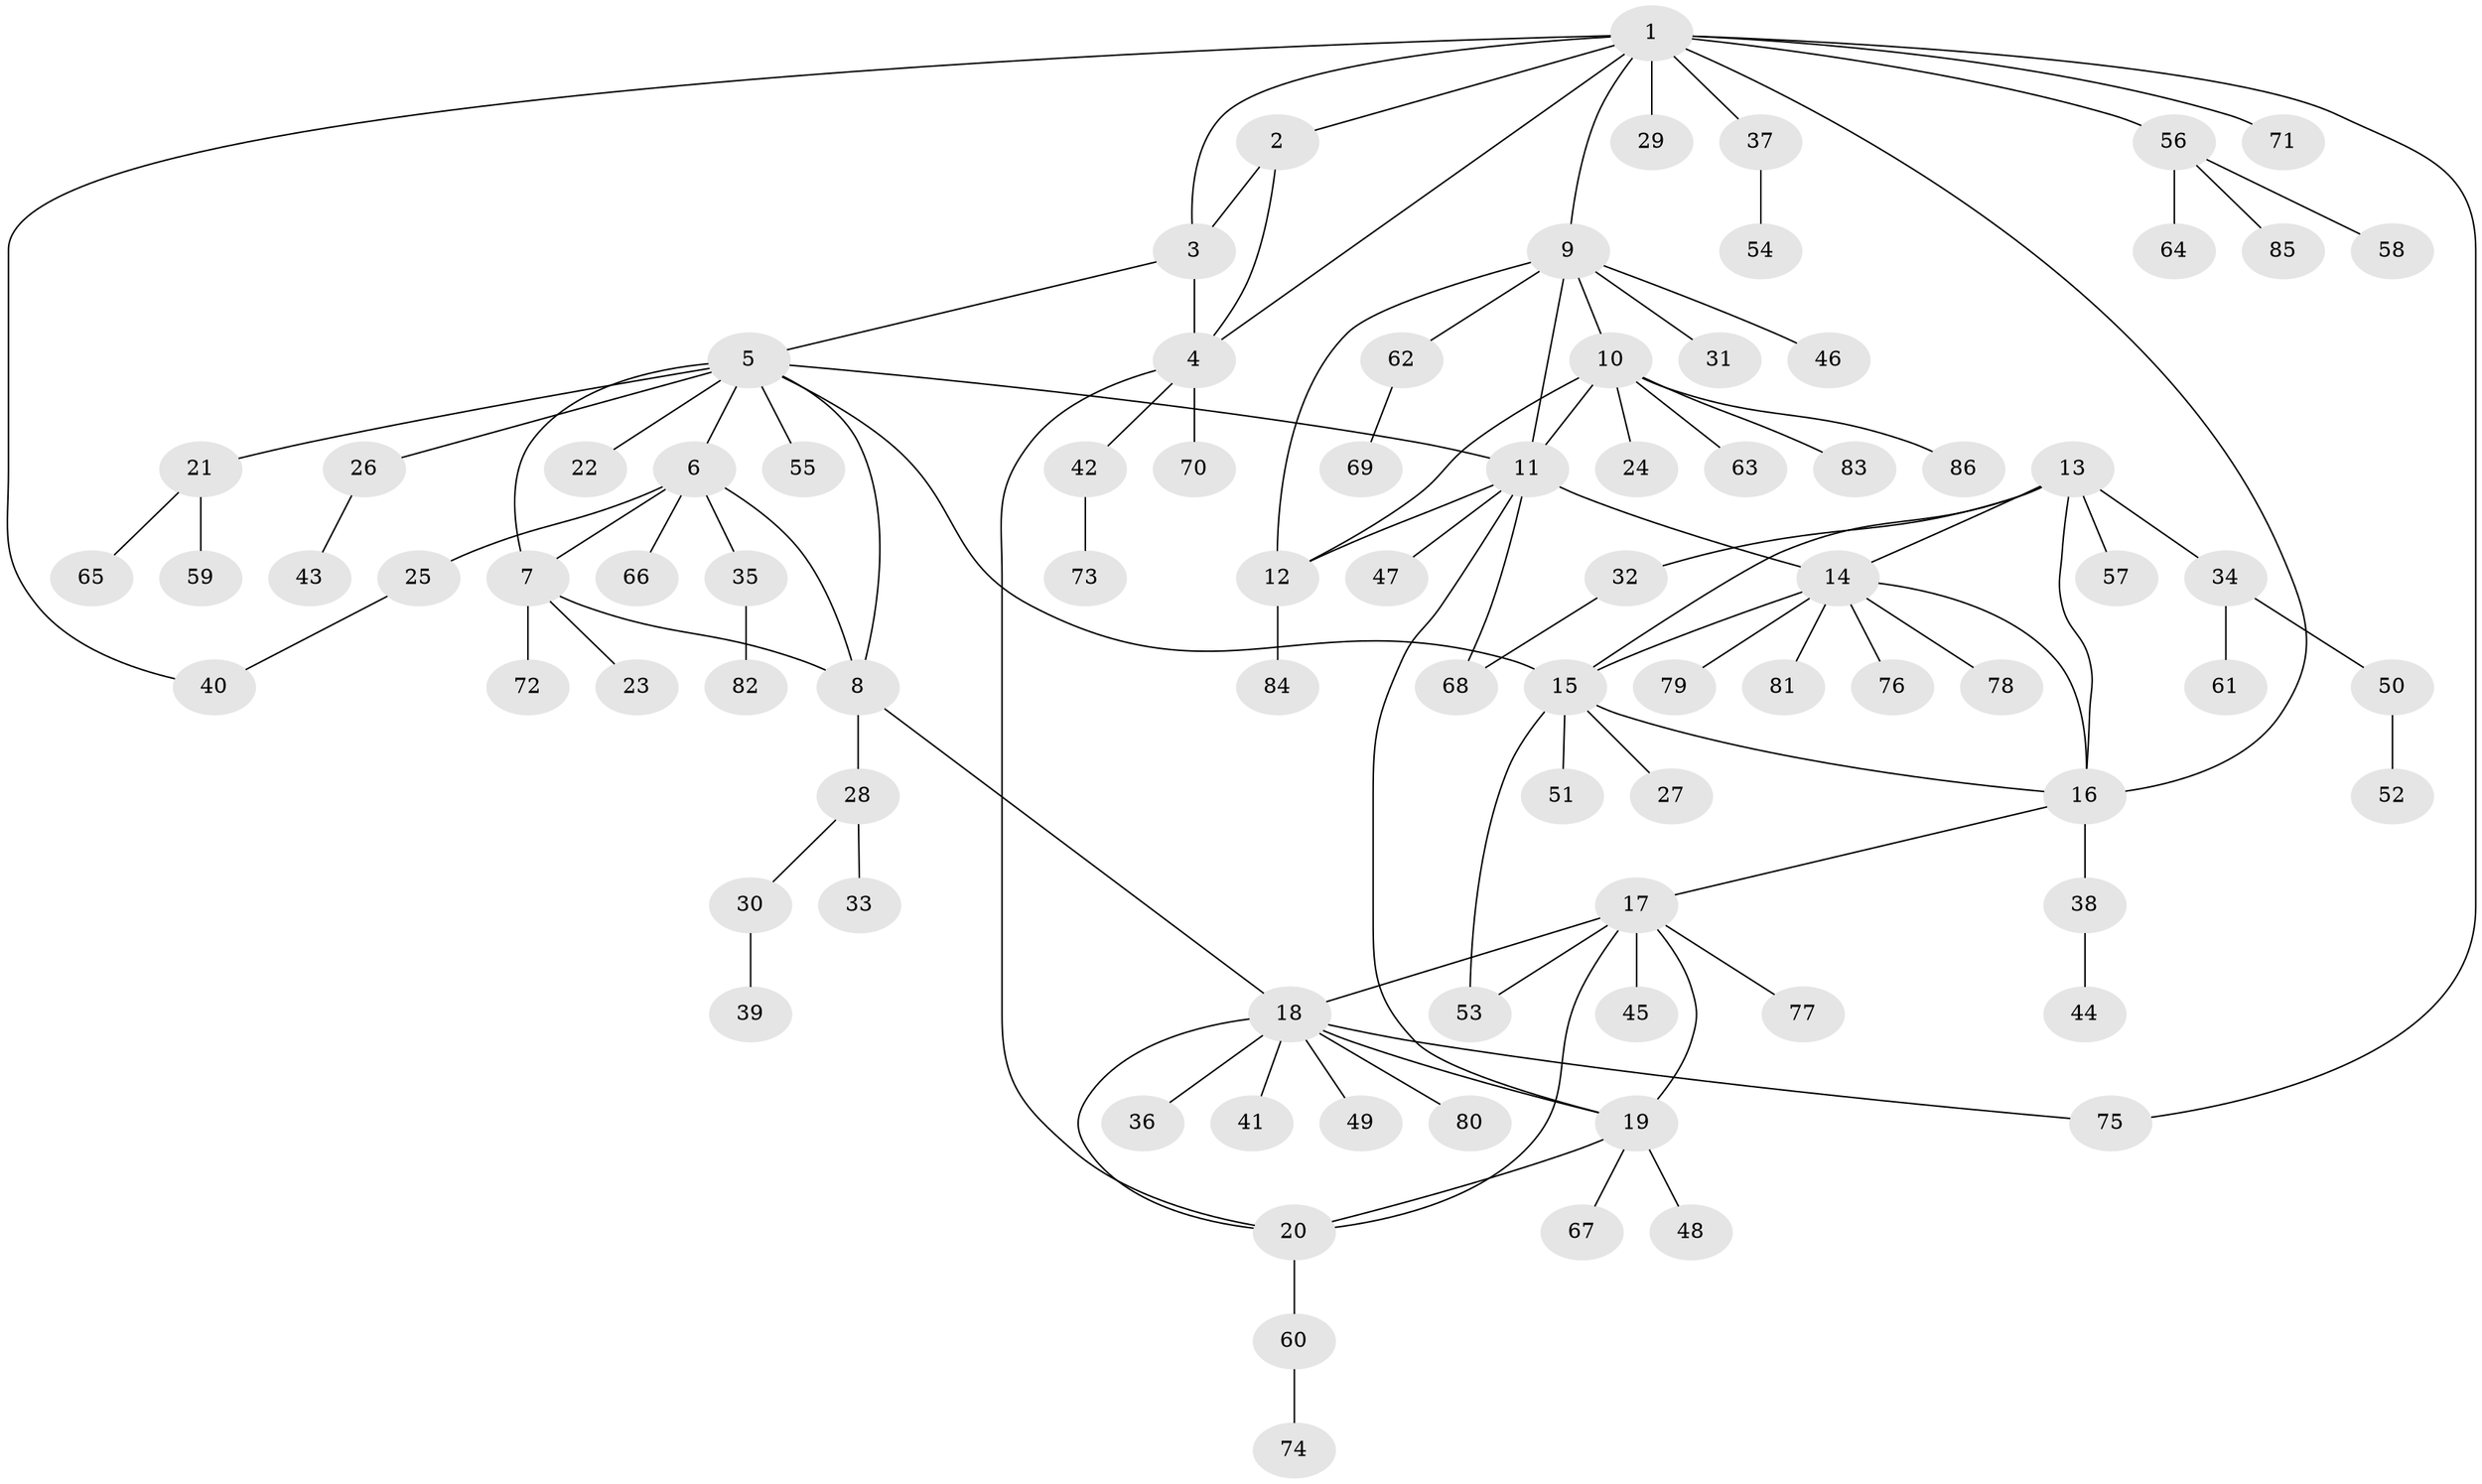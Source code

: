 // Generated by graph-tools (version 1.1) at 2025/54/03/09/25 04:54:21]
// undirected, 86 vertices, 110 edges
graph export_dot {
graph [start="1"]
  node [color=gray90,style=filled];
  1;
  2;
  3;
  4;
  5;
  6;
  7;
  8;
  9;
  10;
  11;
  12;
  13;
  14;
  15;
  16;
  17;
  18;
  19;
  20;
  21;
  22;
  23;
  24;
  25;
  26;
  27;
  28;
  29;
  30;
  31;
  32;
  33;
  34;
  35;
  36;
  37;
  38;
  39;
  40;
  41;
  42;
  43;
  44;
  45;
  46;
  47;
  48;
  49;
  50;
  51;
  52;
  53;
  54;
  55;
  56;
  57;
  58;
  59;
  60;
  61;
  62;
  63;
  64;
  65;
  66;
  67;
  68;
  69;
  70;
  71;
  72;
  73;
  74;
  75;
  76;
  77;
  78;
  79;
  80;
  81;
  82;
  83;
  84;
  85;
  86;
  1 -- 2;
  1 -- 3;
  1 -- 4;
  1 -- 9;
  1 -- 16;
  1 -- 29;
  1 -- 37;
  1 -- 40;
  1 -- 56;
  1 -- 71;
  1 -- 75;
  2 -- 3;
  2 -- 4;
  3 -- 4;
  3 -- 5;
  4 -- 20;
  4 -- 42;
  4 -- 70;
  5 -- 6;
  5 -- 7;
  5 -- 8;
  5 -- 11;
  5 -- 15;
  5 -- 21;
  5 -- 22;
  5 -- 26;
  5 -- 55;
  6 -- 7;
  6 -- 8;
  6 -- 25;
  6 -- 35;
  6 -- 66;
  7 -- 8;
  7 -- 23;
  7 -- 72;
  8 -- 18;
  8 -- 28;
  9 -- 10;
  9 -- 11;
  9 -- 12;
  9 -- 31;
  9 -- 46;
  9 -- 62;
  10 -- 11;
  10 -- 12;
  10 -- 24;
  10 -- 63;
  10 -- 83;
  10 -- 86;
  11 -- 12;
  11 -- 14;
  11 -- 19;
  11 -- 47;
  11 -- 68;
  12 -- 84;
  13 -- 14;
  13 -- 15;
  13 -- 16;
  13 -- 32;
  13 -- 34;
  13 -- 57;
  14 -- 15;
  14 -- 16;
  14 -- 76;
  14 -- 78;
  14 -- 79;
  14 -- 81;
  15 -- 16;
  15 -- 27;
  15 -- 51;
  15 -- 53;
  16 -- 17;
  16 -- 38;
  17 -- 18;
  17 -- 19;
  17 -- 20;
  17 -- 45;
  17 -- 53;
  17 -- 77;
  18 -- 19;
  18 -- 20;
  18 -- 36;
  18 -- 41;
  18 -- 49;
  18 -- 75;
  18 -- 80;
  19 -- 20;
  19 -- 48;
  19 -- 67;
  20 -- 60;
  21 -- 59;
  21 -- 65;
  25 -- 40;
  26 -- 43;
  28 -- 30;
  28 -- 33;
  30 -- 39;
  32 -- 68;
  34 -- 50;
  34 -- 61;
  35 -- 82;
  37 -- 54;
  38 -- 44;
  42 -- 73;
  50 -- 52;
  56 -- 58;
  56 -- 64;
  56 -- 85;
  60 -- 74;
  62 -- 69;
}
